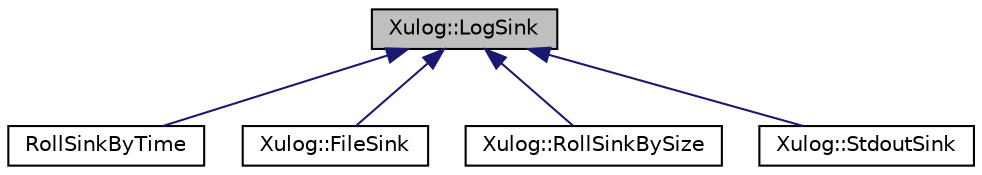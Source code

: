 digraph "Xulog::LogSink"
{
 // LATEX_PDF_SIZE
  edge [fontname="Helvetica",fontsize="10",labelfontname="Helvetica",labelfontsize="10"];
  node [fontname="Helvetica",fontsize="10",shape=record];
  Node1 [label="Xulog::LogSink",height=0.2,width=0.4,color="black", fillcolor="grey75", style="filled", fontcolor="black",tooltip="抽象日志落地基类"];
  Node1 -> Node2 [dir="back",color="midnightblue",fontsize="10",style="solid",fontname="Helvetica"];
  Node2 [label="RollSinkByTime",height=0.2,width=0.4,color="black", fillcolor="white", style="filled",URL="$class_roll_sink_by_time.html",tooltip=" "];
  Node1 -> Node3 [dir="back",color="midnightblue",fontsize="10",style="solid",fontname="Helvetica"];
  Node3 [label="Xulog::FileSink",height=0.2,width=0.4,color="black", fillcolor="white", style="filled",URL="$class_xulog_1_1_file_sink.html",tooltip="文件日志落地实现"];
  Node1 -> Node4 [dir="back",color="midnightblue",fontsize="10",style="solid",fontname="Helvetica"];
  Node4 [label="Xulog::RollSinkBySize",height=0.2,width=0.4,color="black", fillcolor="white", style="filled",URL="$class_xulog_1_1_roll_sink_by_size.html",tooltip="基于文件大小的滚动文件日志落地实现"];
  Node1 -> Node5 [dir="back",color="midnightblue",fontsize="10",style="solid",fontname="Helvetica"];
  Node5 [label="Xulog::StdoutSink",height=0.2,width=0.4,color="black", fillcolor="white", style="filled",URL="$class_xulog_1_1_stdout_sink.html",tooltip="标准输出日志落地实现"];
}
